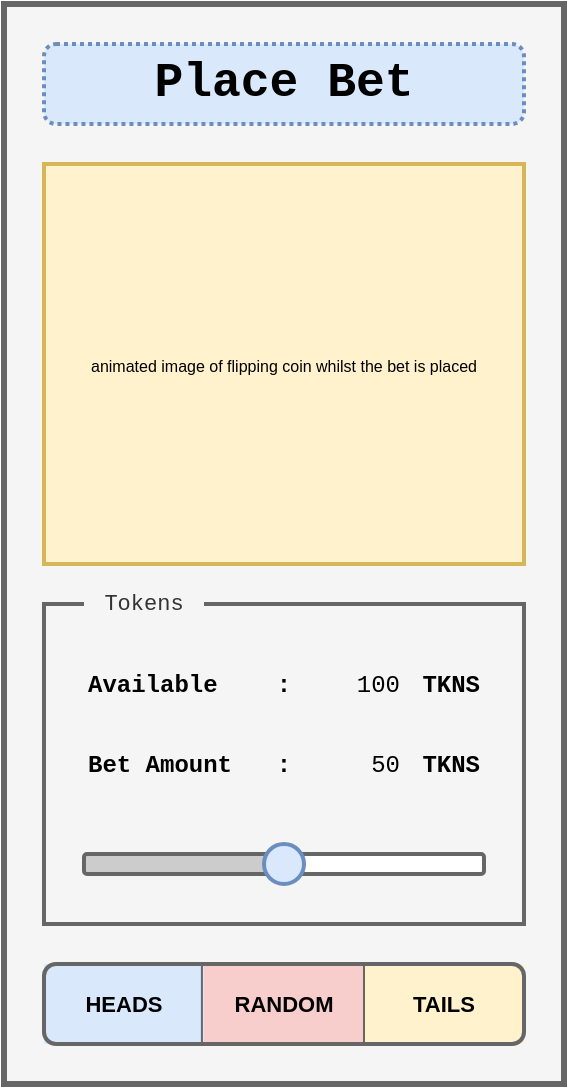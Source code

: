 <mxfile version="14.2.7" type="device"><diagram id="pXyT2hMeZ-QIi6QBLuj2" name="Place Bet Card"><mxGraphModel dx="1368" dy="806" grid="1" gridSize="10" guides="1" tooltips="1" connect="1" arrows="1" fold="1" page="1" pageScale="1" pageWidth="827" pageHeight="1169" math="0" shadow="0"><root><mxCell id="0"/><mxCell id="1" parent="0"/><mxCell id="ovBravHiuuMwJpSXpU3M-35" value="" style="group" vertex="1" connectable="0" parent="1"><mxGeometry x="200" y="280" width="280" height="540" as="geometry"/></mxCell><mxCell id="ovBravHiuuMwJpSXpU3M-1" value="" style="rounded=0;whiteSpace=wrap;html=1;fillColor=#f5f5f5;strokeColor=#666666;fontColor=#333333;strokeWidth=3;" vertex="1" parent="ovBravHiuuMwJpSXpU3M-35"><mxGeometry width="280" height="540" as="geometry"/></mxCell><mxCell id="ovBravHiuuMwJpSXpU3M-25" value="" style="group" vertex="1" connectable="0" parent="ovBravHiuuMwJpSXpU3M-35"><mxGeometry x="20" y="290" width="240" height="170" as="geometry"/></mxCell><mxCell id="ovBravHiuuMwJpSXpU3M-2" value="" style="rounded=0;whiteSpace=wrap;html=1;strokeWidth=2;fillColor=#f5f5f5;strokeColor=#666666;fontColor=#333333;" vertex="1" parent="ovBravHiuuMwJpSXpU3M-25"><mxGeometry y="10" width="240" height="160" as="geometry"/></mxCell><mxCell id="ovBravHiuuMwJpSXpU3M-12" value="" style="group" vertex="1" connectable="0" parent="ovBravHiuuMwJpSXpU3M-25"><mxGeometry x="20" y="30" width="200" height="40" as="geometry"/></mxCell><mxCell id="ovBravHiuuMwJpSXpU3M-3" value="&lt;font face=&quot;Courier New&quot;&gt;Available&lt;/font&gt;" style="text;html=1;strokeColor=none;fillColor=none;align=left;verticalAlign=middle;whiteSpace=wrap;rounded=0;fontStyle=1" vertex="1" parent="ovBravHiuuMwJpSXpU3M-12"><mxGeometry width="80" height="40" as="geometry"/></mxCell><mxCell id="ovBravHiuuMwJpSXpU3M-5" value="&lt;font face=&quot;Courier New&quot;&gt;:&lt;/font&gt;" style="text;html=1;strokeColor=none;fillColor=none;align=center;verticalAlign=middle;whiteSpace=wrap;rounded=0;fontStyle=1" vertex="1" parent="ovBravHiuuMwJpSXpU3M-12"><mxGeometry x="80" width="40" height="40" as="geometry"/></mxCell><mxCell id="ovBravHiuuMwJpSXpU3M-7" value="&lt;font face=&quot;Courier New&quot;&gt;100&lt;/font&gt;" style="text;html=1;strokeColor=none;fillColor=none;align=right;verticalAlign=middle;whiteSpace=wrap;rounded=0;fontStyle=0" vertex="1" parent="ovBravHiuuMwJpSXpU3M-12"><mxGeometry x="120" width="40" height="40" as="geometry"/></mxCell><mxCell id="ovBravHiuuMwJpSXpU3M-10" value="&lt;font face=&quot;Courier New&quot;&gt;TKNS&lt;/font&gt;" style="text;html=1;strokeColor=none;fillColor=none;align=right;verticalAlign=middle;whiteSpace=wrap;rounded=0;fontStyle=1" vertex="1" parent="ovBravHiuuMwJpSXpU3M-12"><mxGeometry x="160" width="40" height="40" as="geometry"/></mxCell><mxCell id="ovBravHiuuMwJpSXpU3M-13" value="" style="group" vertex="1" connectable="0" parent="ovBravHiuuMwJpSXpU3M-25"><mxGeometry x="20" y="70" width="200" height="40" as="geometry"/></mxCell><mxCell id="ovBravHiuuMwJpSXpU3M-4" value="&lt;font face=&quot;Courier New&quot;&gt;Bet Amount&lt;/font&gt;" style="text;html=1;strokeColor=none;fillColor=none;align=left;verticalAlign=middle;whiteSpace=wrap;rounded=0;fontStyle=1" vertex="1" parent="ovBravHiuuMwJpSXpU3M-13"><mxGeometry width="80" height="40" as="geometry"/></mxCell><mxCell id="ovBravHiuuMwJpSXpU3M-6" value="&lt;font face=&quot;Courier New&quot;&gt;:&lt;/font&gt;" style="text;html=1;strokeColor=none;fillColor=none;align=center;verticalAlign=middle;whiteSpace=wrap;rounded=0;fontStyle=1" vertex="1" parent="ovBravHiuuMwJpSXpU3M-13"><mxGeometry x="80" width="40" height="40" as="geometry"/></mxCell><mxCell id="ovBravHiuuMwJpSXpU3M-9" value="&lt;font face=&quot;Courier New&quot;&gt;50&lt;/font&gt;" style="text;html=1;strokeColor=none;fillColor=none;align=right;verticalAlign=middle;whiteSpace=wrap;rounded=0;fontStyle=0" vertex="1" parent="ovBravHiuuMwJpSXpU3M-13"><mxGeometry x="120" width="40" height="40" as="geometry"/></mxCell><mxCell id="ovBravHiuuMwJpSXpU3M-11" value="&lt;font face=&quot;Courier New&quot;&gt;TKNS&lt;/font&gt;" style="text;html=1;strokeColor=none;fillColor=none;align=right;verticalAlign=middle;whiteSpace=wrap;rounded=0;fontStyle=1" vertex="1" parent="ovBravHiuuMwJpSXpU3M-13"><mxGeometry x="160" width="40" height="40" as="geometry"/></mxCell><mxCell id="ovBravHiuuMwJpSXpU3M-15" value="&lt;font face=&quot;Courier New&quot; style=&quot;font-size: 11px&quot;&gt;Tokens&lt;/font&gt;" style="text;html=1;align=center;verticalAlign=middle;whiteSpace=wrap;rounded=0;fontStyle=0;fontColor=#333333;fillColor=#f5f5f5;fontSize=11;" vertex="1" parent="ovBravHiuuMwJpSXpU3M-25"><mxGeometry x="20" width="60" height="20" as="geometry"/></mxCell><mxCell id="ovBravHiuuMwJpSXpU3M-24" value="" style="group" vertex="1" connectable="0" parent="ovBravHiuuMwJpSXpU3M-25"><mxGeometry x="20" y="130" width="200" height="20" as="geometry"/></mxCell><mxCell id="ovBravHiuuMwJpSXpU3M-23" value="" style="rounded=1;whiteSpace=wrap;html=1;strokeWidth=2;fontSize=11;align=center;shadow=0;sketch=0;glass=0;strokeColor=#666666;fontColor=#333333;fillColor=#FFFFFF;" vertex="1" parent="ovBravHiuuMwJpSXpU3M-24"><mxGeometry x="100" y="5" width="100" height="10" as="geometry"/></mxCell><mxCell id="ovBravHiuuMwJpSXpU3M-20" value="" style="rounded=1;whiteSpace=wrap;html=1;strokeWidth=2;fontSize=11;align=center;shadow=0;sketch=0;glass=0;strokeColor=#666666;fontColor=#333333;fillColor=#CCCCCC;" vertex="1" parent="ovBravHiuuMwJpSXpU3M-24"><mxGeometry y="5" width="100" height="10" as="geometry"/></mxCell><mxCell id="ovBravHiuuMwJpSXpU3M-21" value="" style="ellipse;whiteSpace=wrap;html=1;aspect=fixed;rounded=0;strokeWidth=2;fillColor=#dae8fc;fontSize=11;align=center;strokeColor=#6c8ebf;" vertex="1" parent="ovBravHiuuMwJpSXpU3M-24"><mxGeometry x="90" width="20" height="20" as="geometry"/></mxCell><mxCell id="ovBravHiuuMwJpSXpU3M-32" value="" style="group" vertex="1" connectable="0" parent="ovBravHiuuMwJpSXpU3M-35"><mxGeometry x="20" y="480" width="240" height="41" as="geometry"/></mxCell><mxCell id="ovBravHiuuMwJpSXpU3M-26" value="HEADS" style="rounded=0;whiteSpace=wrap;html=1;shadow=0;glass=0;sketch=0;strokeWidth=2;fillColor=#dae8fc;fontSize=11;align=center;fontStyle=1;strokeColor=none;" vertex="1" parent="ovBravHiuuMwJpSXpU3M-32"><mxGeometry width="80" height="40" as="geometry"/></mxCell><mxCell id="ovBravHiuuMwJpSXpU3M-27" value="RANDOM" style="rounded=0;whiteSpace=wrap;html=1;shadow=0;glass=0;sketch=0;strokeWidth=2;fillColor=#f8cecc;fontSize=11;align=center;fontStyle=1;strokeColor=none;" vertex="1" parent="ovBravHiuuMwJpSXpU3M-32"><mxGeometry x="80" width="80" height="40" as="geometry"/></mxCell><mxCell id="ovBravHiuuMwJpSXpU3M-28" value="TAILS" style="rounded=0;whiteSpace=wrap;html=1;shadow=0;glass=0;sketch=0;strokeWidth=2;fillColor=#fff2cc;fontSize=11;align=center;fontStyle=1;strokeColor=none;" vertex="1" parent="ovBravHiuuMwJpSXpU3M-32"><mxGeometry x="160" width="80" height="40" as="geometry"/></mxCell><mxCell id="ovBravHiuuMwJpSXpU3M-29" value="" style="rounded=1;whiteSpace=wrap;html=1;shadow=0;glass=0;sketch=0;strokeWidth=2;fontSize=11;align=center;fontStyle=1;strokeColor=#666666;fontColor=#333333;fillColor=none;" vertex="1" parent="ovBravHiuuMwJpSXpU3M-32"><mxGeometry width="240" height="40" as="geometry"/></mxCell><mxCell id="ovBravHiuuMwJpSXpU3M-30" value="" style="endArrow=none;html=1;fontSize=11;fillColor=#f5f5f5;strokeColor=#666666;entryX=0.329;entryY=0;entryDx=0;entryDy=0;entryPerimeter=0;exitX=0.329;exitY=1.025;exitDx=0;exitDy=0;exitPerimeter=0;" edge="1" parent="ovBravHiuuMwJpSXpU3M-32" source="ovBravHiuuMwJpSXpU3M-29" target="ovBravHiuuMwJpSXpU3M-29"><mxGeometry width="50" height="50" relative="1" as="geometry"><mxPoint x="215" y="260" as="sourcePoint"/><mxPoint x="25" y="100" as="targetPoint"/></mxGeometry></mxCell><mxCell id="ovBravHiuuMwJpSXpU3M-31" value="" style="endArrow=none;html=1;fontSize=11;fillColor=#f5f5f5;strokeColor=#666666;entryX=0.329;entryY=0;entryDx=0;entryDy=0;entryPerimeter=0;exitX=0.329;exitY=1.025;exitDx=0;exitDy=0;exitPerimeter=0;" edge="1" parent="ovBravHiuuMwJpSXpU3M-32"><mxGeometry width="50" height="50" relative="1" as="geometry"><mxPoint x="160.0" y="41" as="sourcePoint"/><mxPoint x="160.0" as="targetPoint"/></mxGeometry></mxCell><mxCell id="ovBravHiuuMwJpSXpU3M-33" value="&lt;font style=&quot;font-size: 8px&quot;&gt;animated image of flipping coin whilst the bet is placed&lt;/font&gt;" style="rounded=0;whiteSpace=wrap;html=1;shadow=0;glass=0;sketch=0;strokeColor=#d6b656;strokeWidth=2;fillColor=#fff2cc;fontSize=11;align=center;" vertex="1" parent="ovBravHiuuMwJpSXpU3M-35"><mxGeometry x="20" y="80" width="240" height="200" as="geometry"/></mxCell><mxCell id="ovBravHiuuMwJpSXpU3M-34" value="Place Bet" style="text;html=1;align=center;verticalAlign=middle;whiteSpace=wrap;rounded=1;shadow=0;glass=0;sketch=0;fontSize=24;fontStyle=1;fontFamily=Courier New;strokeColor=#6c8ebf;dashed=1;strokeWidth=2;dashPattern=1 1;fillColor=#dae8fc;" vertex="1" parent="ovBravHiuuMwJpSXpU3M-35"><mxGeometry x="20" y="20" width="240" height="40" as="geometry"/></mxCell></root></mxGraphModel></diagram></mxfile>